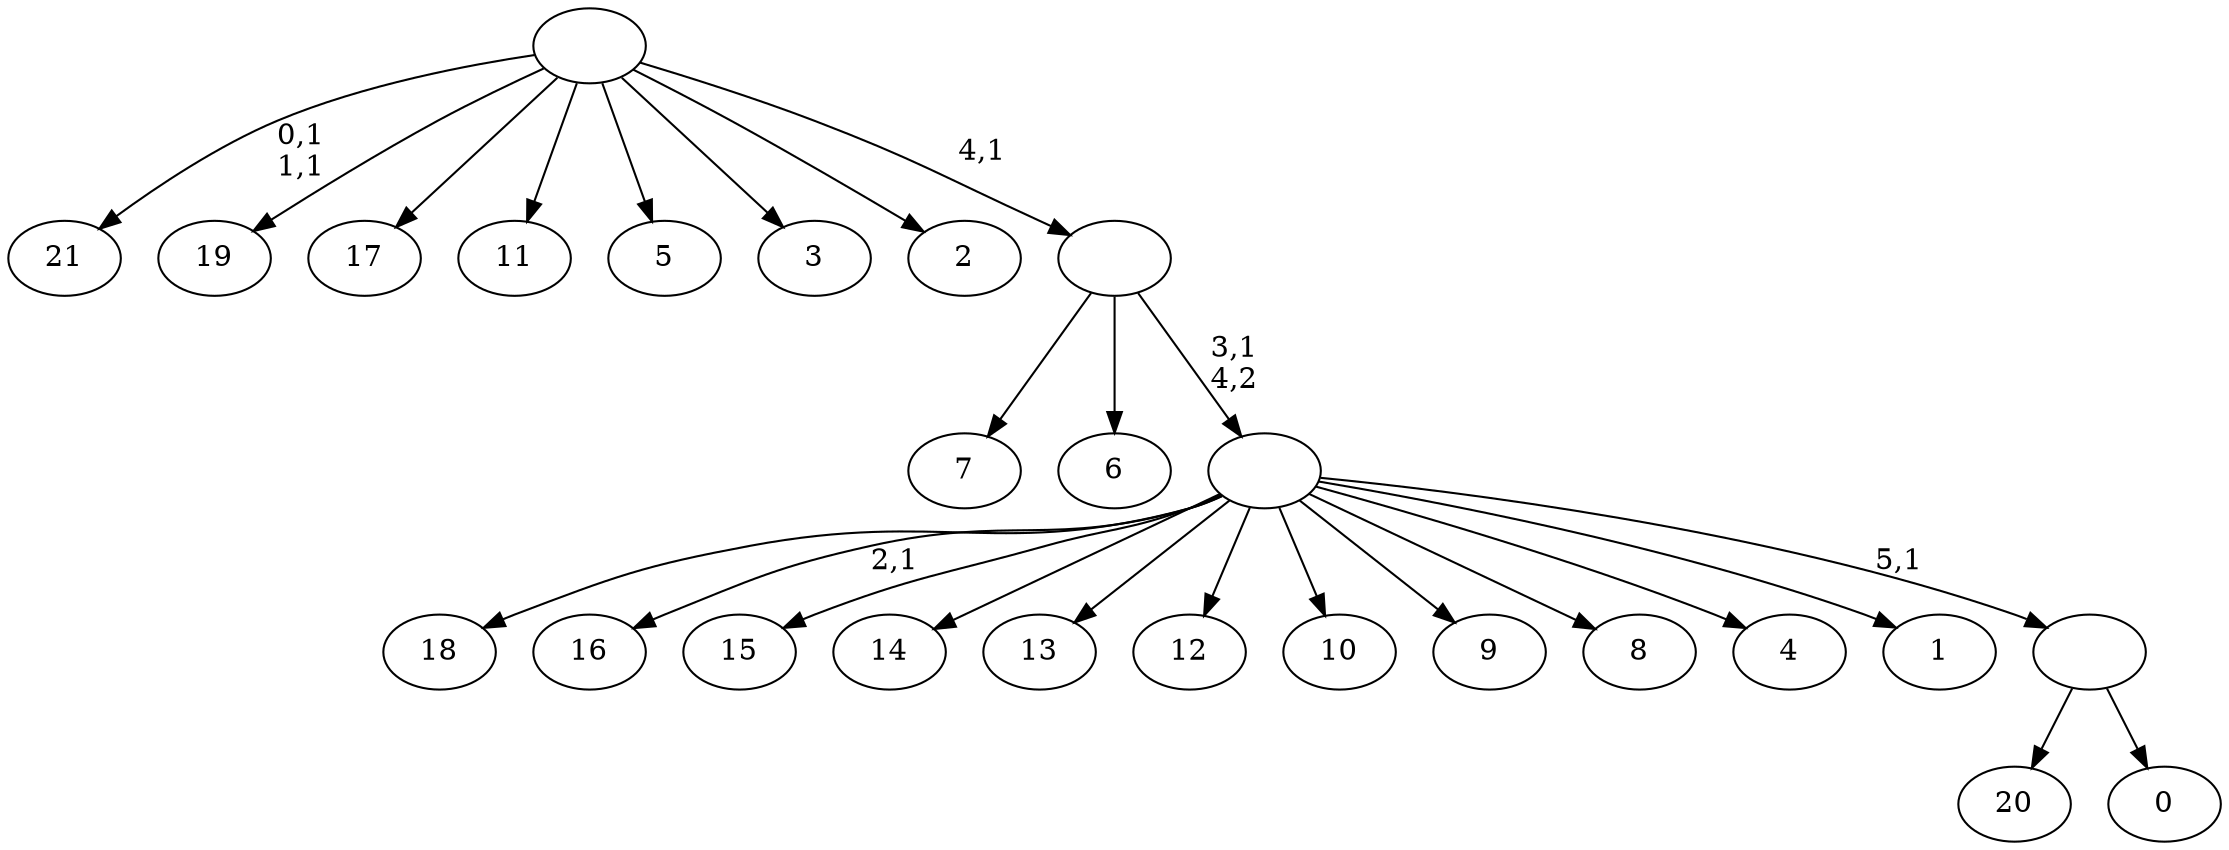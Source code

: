 digraph T {
	28 [label="21"]
	25 [label="20"]
	24 [label="19"]
	23 [label="18"]
	22 [label="17"]
	21 [label="16"]
	19 [label="15"]
	18 [label="14"]
	17 [label="13"]
	16 [label="12"]
	15 [label="11"]
	14 [label="10"]
	13 [label="9"]
	12 [label="8"]
	11 [label="7"]
	10 [label="6"]
	9 [label="5"]
	8 [label="4"]
	7 [label="3"]
	6 [label="2"]
	5 [label="1"]
	4 [label="0"]
	3 [label=""]
	2 [label=""]
	1 [label=""]
	0 [label=""]
	3 -> 25 [label=""]
	3 -> 4 [label=""]
	2 -> 21 [label="2,1"]
	2 -> 23 [label=""]
	2 -> 19 [label=""]
	2 -> 18 [label=""]
	2 -> 17 [label=""]
	2 -> 16 [label=""]
	2 -> 14 [label=""]
	2 -> 13 [label=""]
	2 -> 12 [label=""]
	2 -> 8 [label=""]
	2 -> 5 [label=""]
	2 -> 3 [label="5,1"]
	1 -> 11 [label=""]
	1 -> 10 [label=""]
	1 -> 2 [label="3,1\n4,2"]
	0 -> 28 [label="0,1\n1,1"]
	0 -> 24 [label=""]
	0 -> 22 [label=""]
	0 -> 15 [label=""]
	0 -> 9 [label=""]
	0 -> 7 [label=""]
	0 -> 6 [label=""]
	0 -> 1 [label="4,1"]
}
